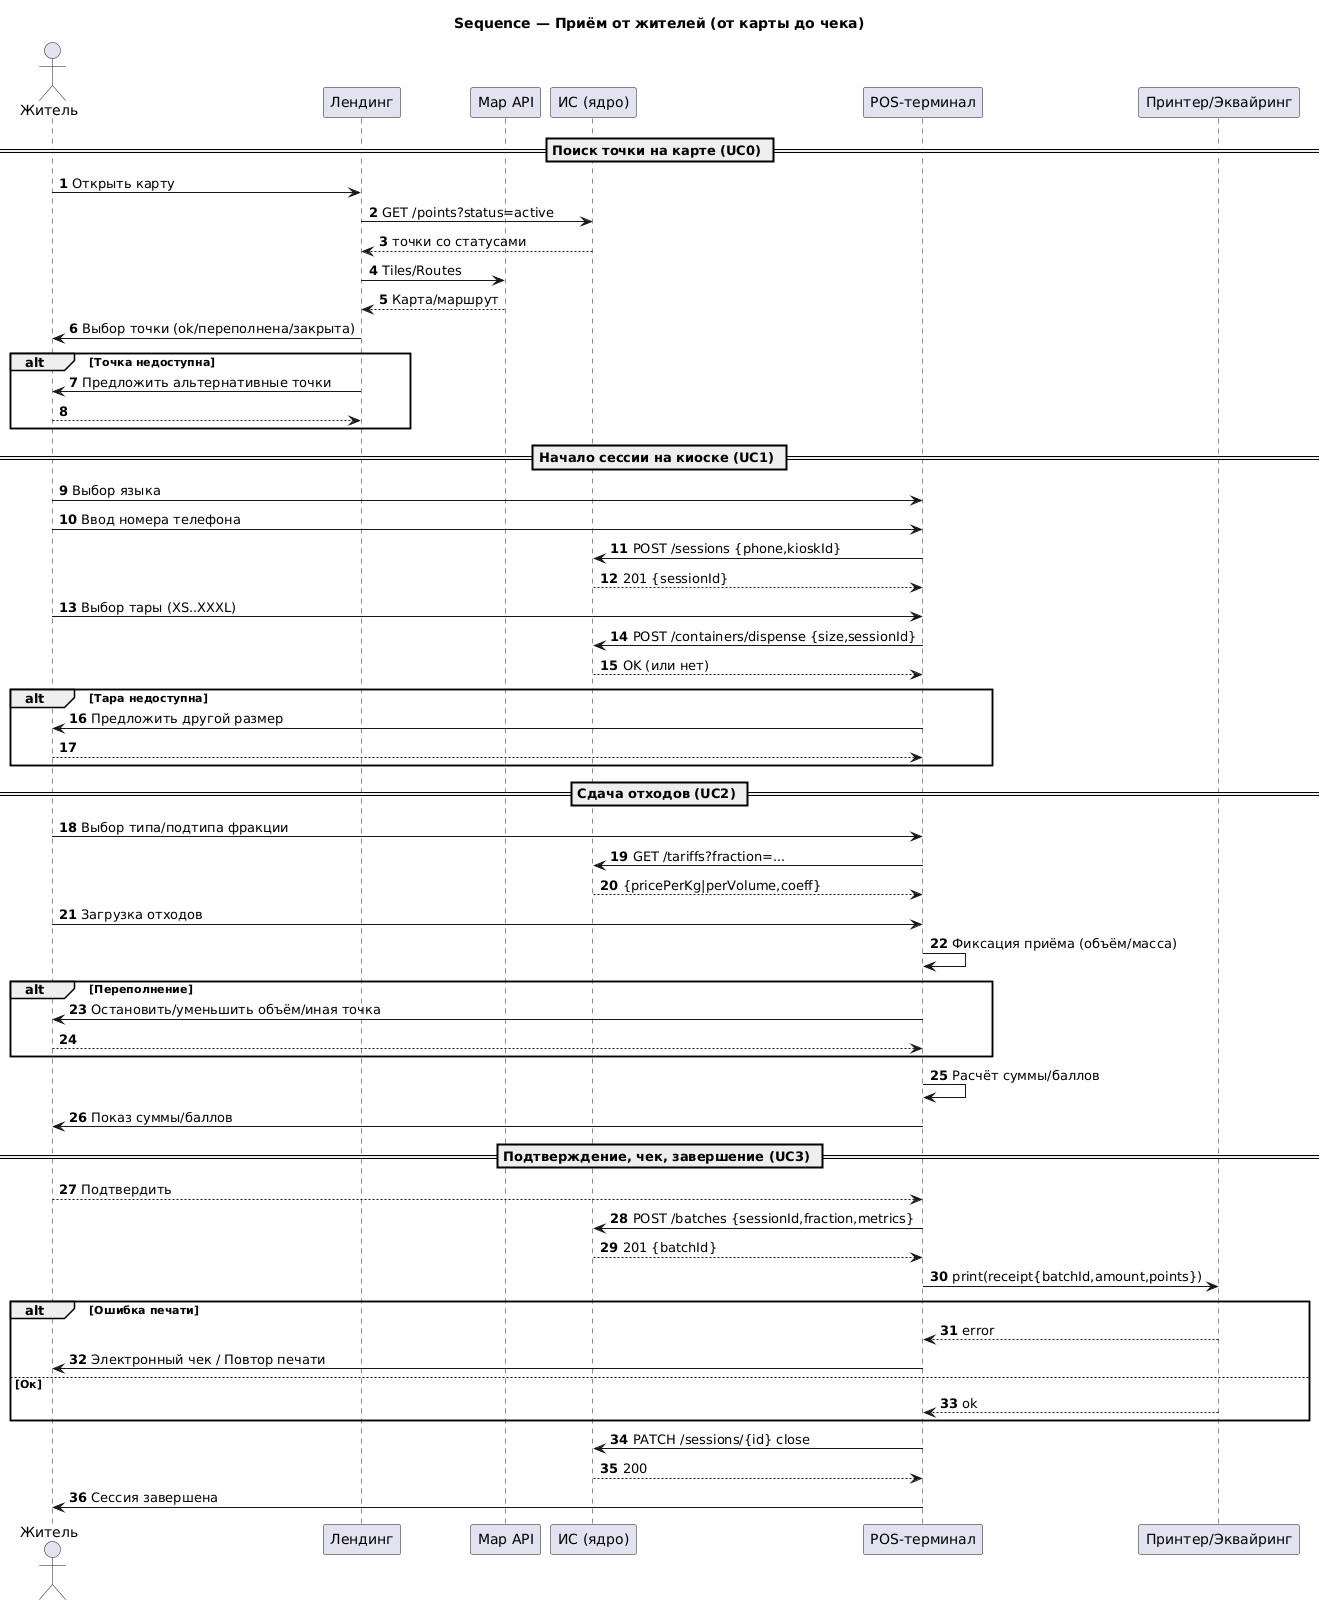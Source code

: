 @startuml
title Sequence — Приём от жителей (от карты до чека)
skinparam defaultFontName "DejaVu Sans"
autonumber

actor "Житель" as U
participant "Лендинг" as WEB
participant "Map API" as MAP
participant "ИС (ядро)" as IS
participant "POS-терминал" as POS
participant "Принтер/Эквайринг" as FP

== Поиск точки на карте (UC0) ==
U -> WEB: Открыть карту
WEB -> IS: GET /points?status=active
IS --> WEB: точки со статусами
WEB -> MAP: Tiles/Routes
MAP --> WEB: Карта/маршрут
U <- WEB: Выбор точки (ok/переполнена/закрыта)
alt Точка недоступна
  WEB -> U: Предложить альтернативные точки
  return
end

== Начало сессии на киоске (UC1) ==
U -> POS: Выбор языка
U -> POS: Ввод номера телефона
POS -> IS: POST /sessions {phone,kioskId}
IS --> POS: 201 {sessionId}
U -> POS: Выбор тары (XS..XXXL)
POS -> IS: POST /containers/dispense {size,sessionId}
IS --> POS: OK (или нет)
alt Тара недоступна
  POS -> U: Предложить другой размер
  return
end

== Сдача отходов (UC2) ==
U -> POS: Выбор типа/подтипа фракции
POS -> IS: GET /tariffs?fraction=...
IS --> POS: {pricePerKg|perVolume,coeff}
U -> POS: Загрузка отходов
POS -> POS: Фиксация приёма (объём/масса)
alt Переполнение
  POS -> U: Остановить/уменьшить объём/иная точка
  return
end
POS -> POS: Расчёт суммы/баллов
POS -> U: Показ суммы/баллов

== Подтверждение, чек, завершение (UC3) ==
U --> POS: Подтвердить
POS -> IS: POST /batches {sessionId,fraction,metrics}
IS --> POS: 201 {batchId}
POS -> FP: print(receipt{batchId,amount,points})
alt Ошибка печати
  FP --> POS: error
  POS -> U: Электронный чек / Повтор печати
else Ок
  FP --> POS: ok
end
POS -> IS: PATCH /sessions/{id} close
IS --> POS: 200
POS -> U: Сессия завершена
@enduml
